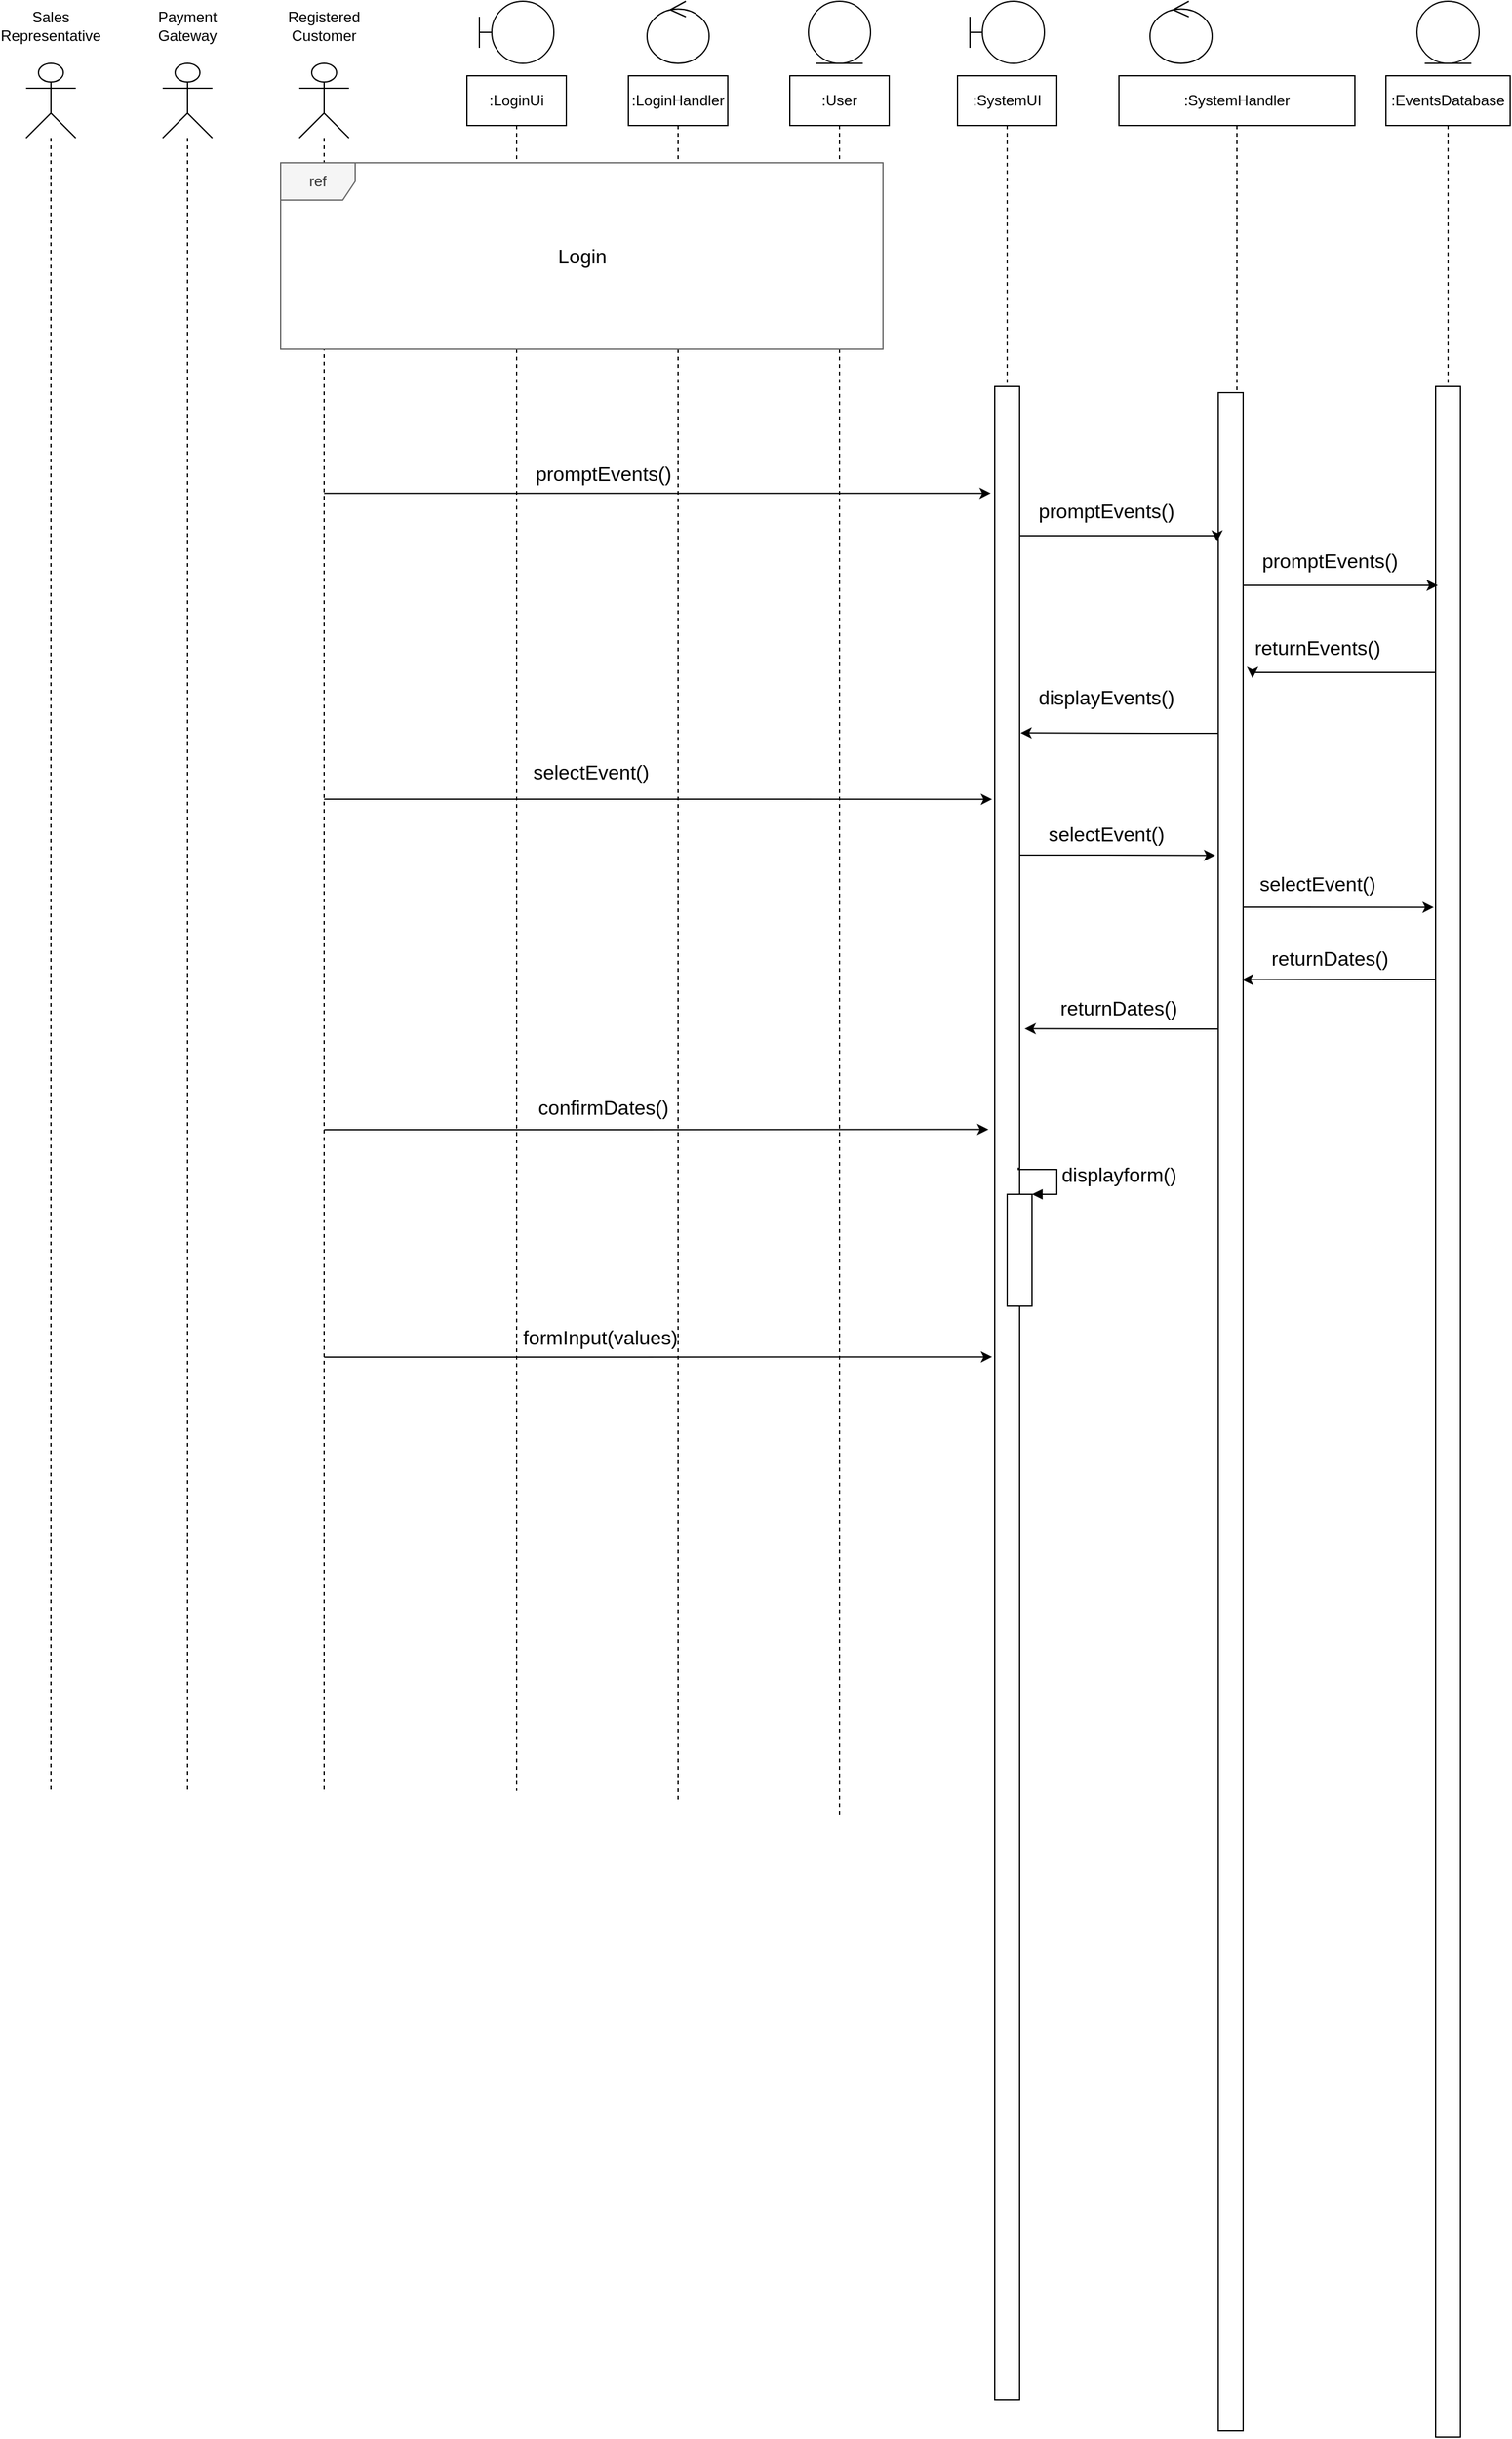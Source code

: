 <mxfile version="13.9.9" type="device"><diagram id="MM2VzjzEpCkVaZnjuqH0" name="Page-1"><mxGraphModel dx="1205" dy="1844" grid="1" gridSize="10" guides="1" tooltips="1" connect="1" arrows="1" fold="1" page="1" pageScale="1" pageWidth="850" pageHeight="1100" math="0" shadow="0"><root><mxCell id="0"/><mxCell id="1" parent="0"/><mxCell id="wEDoDtWO7Nhr-woF8UA--1" value=":LoginUi" style="shape=umlLifeline;perimeter=lifelinePerimeter;whiteSpace=wrap;html=1;container=1;collapsible=0;recursiveResize=0;outlineConnect=0;" vertex="1" parent="1"><mxGeometry x="425" y="30" width="80" height="1380" as="geometry"/></mxCell><mxCell id="wEDoDtWO7Nhr-woF8UA--5" value="" style="ellipse;shape=umlControl;whiteSpace=wrap;html=1;" vertex="1" parent="1"><mxGeometry x="570" y="-30" width="50" height="50" as="geometry"/></mxCell><mxCell id="wEDoDtWO7Nhr-woF8UA--6" value="" style="shape=umlBoundary;whiteSpace=wrap;html=1;" vertex="1" parent="1"><mxGeometry x="435" y="-30" width="60" height="50" as="geometry"/></mxCell><mxCell id="wEDoDtWO7Nhr-woF8UA--7" value=":LoginHandler" style="shape=umlLifeline;perimeter=lifelinePerimeter;whiteSpace=wrap;html=1;container=1;collapsible=0;recursiveResize=0;outlineConnect=0;" vertex="1" parent="1"><mxGeometry x="555" y="30" width="80" height="1390" as="geometry"/></mxCell><mxCell id="wEDoDtWO7Nhr-woF8UA--8" value=":User" style="shape=umlLifeline;perimeter=lifelinePerimeter;whiteSpace=wrap;html=1;container=1;collapsible=0;recursiveResize=0;outlineConnect=0;" vertex="1" parent="1"><mxGeometry x="685" y="30" width="80" height="1400" as="geometry"/></mxCell><mxCell id="wEDoDtWO7Nhr-woF8UA--9" value="" style="ellipse;shape=umlEntity;whiteSpace=wrap;html=1;" vertex="1" parent="1"><mxGeometry x="700" y="-30" width="50" height="50" as="geometry"/></mxCell><mxCell id="wEDoDtWO7Nhr-woF8UA--69" style="edgeStyle=orthogonalEdgeStyle;rounded=0;orthogonalLoop=1;jettySize=auto;html=1;entryX=-0.162;entryY=0.053;entryDx=0;entryDy=0;entryPerimeter=0;fontSize=16;" edge="1" parent="1" source="wEDoDtWO7Nhr-woF8UA--10" target="wEDoDtWO7Nhr-woF8UA--22"><mxGeometry relative="1" as="geometry"><Array as="points"><mxPoint x="590" y="365"/></Array></mxGeometry></mxCell><mxCell id="wEDoDtWO7Nhr-woF8UA--74" style="edgeStyle=orthogonalEdgeStyle;rounded=0;orthogonalLoop=1;jettySize=auto;html=1;entryX=-0.107;entryY=0.205;entryDx=0;entryDy=0;entryPerimeter=0;fontSize=16;" edge="1" parent="1" source="wEDoDtWO7Nhr-woF8UA--10" target="wEDoDtWO7Nhr-woF8UA--22"><mxGeometry relative="1" as="geometry"><Array as="points"><mxPoint x="440" y="612"/><mxPoint x="440" y="612"/></Array></mxGeometry></mxCell><mxCell id="wEDoDtWO7Nhr-woF8UA--88" style="edgeStyle=orthogonalEdgeStyle;rounded=0;orthogonalLoop=1;jettySize=auto;html=1;entryX=-0.256;entryY=0.369;entryDx=0;entryDy=0;entryPerimeter=0;fontSize=16;" edge="1" parent="1" source="wEDoDtWO7Nhr-woF8UA--10" target="wEDoDtWO7Nhr-woF8UA--22"><mxGeometry relative="1" as="geometry"><Array as="points"><mxPoint x="470" y="878"/><mxPoint x="470" y="878"/></Array></mxGeometry></mxCell><mxCell id="wEDoDtWO7Nhr-woF8UA--93" style="edgeStyle=orthogonalEdgeStyle;rounded=0;orthogonalLoop=1;jettySize=auto;html=1;entryX=-0.107;entryY=0.482;entryDx=0;entryDy=0;entryPerimeter=0;fontSize=16;" edge="1" parent="1" source="wEDoDtWO7Nhr-woF8UA--10" target="wEDoDtWO7Nhr-woF8UA--22"><mxGeometry relative="1" as="geometry"><Array as="points"><mxPoint x="470" y="1061"/><mxPoint x="470" y="1061"/></Array></mxGeometry></mxCell><mxCell id="wEDoDtWO7Nhr-woF8UA--10" value="" style="shape=umlLifeline;participant=umlActor;perimeter=lifelinePerimeter;whiteSpace=wrap;html=1;container=1;collapsible=0;recursiveResize=0;verticalAlign=top;spacingTop=36;outlineConnect=0;size=60;" vertex="1" parent="1"><mxGeometry x="290" y="20" width="40" height="1390" as="geometry"/></mxCell><mxCell id="wEDoDtWO7Nhr-woF8UA--11" value="Registered Customer" style="text;html=1;strokeColor=none;fillColor=none;align=center;verticalAlign=middle;whiteSpace=wrap;rounded=0;" vertex="1" parent="1"><mxGeometry x="290" y="-20" width="40" height="20" as="geometry"/></mxCell><mxCell id="wEDoDtWO7Nhr-woF8UA--12" value="" style="shape=umlLifeline;participant=umlActor;perimeter=lifelinePerimeter;whiteSpace=wrap;html=1;container=1;collapsible=0;recursiveResize=0;verticalAlign=top;spacingTop=36;outlineConnect=0;size=60;" vertex="1" parent="1"><mxGeometry x="70" y="20" width="40" height="1390" as="geometry"/></mxCell><mxCell id="wEDoDtWO7Nhr-woF8UA--13" value="Sales Representative" style="text;html=1;strokeColor=none;fillColor=none;align=center;verticalAlign=middle;whiteSpace=wrap;rounded=0;" vertex="1" parent="1"><mxGeometry x="70" y="-20" width="40" height="20" as="geometry"/></mxCell><mxCell id="wEDoDtWO7Nhr-woF8UA--14" value="" style="shape=umlLifeline;participant=umlActor;perimeter=lifelinePerimeter;whiteSpace=wrap;html=1;container=1;collapsible=0;recursiveResize=0;verticalAlign=top;spacingTop=36;outlineConnect=0;size=60;" vertex="1" parent="1"><mxGeometry x="180" y="20" width="40" height="1390" as="geometry"/></mxCell><mxCell id="wEDoDtWO7Nhr-woF8UA--15" value="Payment Gateway" style="text;html=1;strokeColor=none;fillColor=none;align=center;verticalAlign=middle;whiteSpace=wrap;rounded=0;" vertex="1" parent="1"><mxGeometry x="180" y="-20" width="40" height="20" as="geometry"/></mxCell><mxCell id="wEDoDtWO7Nhr-woF8UA--17" value="ref" style="shape=umlFrame;whiteSpace=wrap;html=1;fillColor=#f5f5f5;strokeColor=#666666;fontColor=#333333;shadow=0;swimlaneFillColor=#ffffff;" vertex="1" parent="1"><mxGeometry x="275" y="100" width="485" height="150" as="geometry"/></mxCell><mxCell id="wEDoDtWO7Nhr-woF8UA--18" value="Login" style="text;html=1;strokeColor=none;fillColor=none;align=center;verticalAlign=middle;whiteSpace=wrap;rounded=0;shadow=0;fontSize=16;" vertex="1" parent="1"><mxGeometry x="497.5" y="165" width="40" height="20" as="geometry"/></mxCell><mxCell id="wEDoDtWO7Nhr-woF8UA--20" value=":SystemUI" style="shape=umlLifeline;perimeter=lifelinePerimeter;whiteSpace=wrap;html=1;container=1;collapsible=0;recursiveResize=0;outlineConnect=0;" vertex="1" parent="1"><mxGeometry x="820" y="30" width="80" height="1870" as="geometry"/></mxCell><mxCell id="wEDoDtWO7Nhr-woF8UA--22" value="" style="html=1;points=[];perimeter=orthogonalPerimeter;shadow=0;fillColor=#FFFFFF;gradientColor=none;fontSize=16;" vertex="1" parent="wEDoDtWO7Nhr-woF8UA--20"><mxGeometry x="30" y="250" width="20" height="1620" as="geometry"/></mxCell><mxCell id="wEDoDtWO7Nhr-woF8UA--91" value="" style="html=1;points=[];perimeter=orthogonalPerimeter;shadow=0;fillColor=#FFFFFF;gradientColor=none;fontSize=16;" vertex="1" parent="wEDoDtWO7Nhr-woF8UA--20"><mxGeometry x="40" y="900" width="20" height="90" as="geometry"/></mxCell><mxCell id="wEDoDtWO7Nhr-woF8UA--92" value="displayform()" style="edgeStyle=orthogonalEdgeStyle;html=1;align=left;spacingLeft=2;endArrow=block;rounded=0;entryX=1;entryY=0;fontSize=16;exitX=0.95;exitY=0.388;exitDx=0;exitDy=0;exitPerimeter=0;" edge="1" target="wEDoDtWO7Nhr-woF8UA--91" parent="wEDoDtWO7Nhr-woF8UA--20" source="wEDoDtWO7Nhr-woF8UA--22"><mxGeometry relative="1" as="geometry"><mxPoint x="55" y="880" as="sourcePoint"/><Array as="points"><mxPoint x="49" y="880"/><mxPoint x="80" y="880"/><mxPoint x="80" y="900"/></Array></mxGeometry></mxCell><mxCell id="wEDoDtWO7Nhr-woF8UA--21" value="" style="shape=umlBoundary;whiteSpace=wrap;html=1;" vertex="1" parent="1"><mxGeometry x="830" y="-30" width="60" height="50" as="geometry"/></mxCell><mxCell id="wEDoDtWO7Nhr-woF8UA--25" value="" style="ellipse;shape=umlControl;whiteSpace=wrap;html=1;" vertex="1" parent="1"><mxGeometry x="975" y="-30" width="50" height="50" as="geometry"/></mxCell><mxCell id="wEDoDtWO7Nhr-woF8UA--26" value=":SystemHandler" style="shape=umlLifeline;perimeter=lifelinePerimeter;whiteSpace=wrap;html=1;container=1;collapsible=0;recursiveResize=0;outlineConnect=0;" vertex="1" parent="1"><mxGeometry x="950" y="30" width="190" height="1890" as="geometry"/></mxCell><mxCell id="wEDoDtWO7Nhr-woF8UA--31" value="" style="html=1;points=[];perimeter=orthogonalPerimeter;shadow=0;fillColor=#FFFFFF;gradientColor=none;fontSize=16;" vertex="1" parent="wEDoDtWO7Nhr-woF8UA--26"><mxGeometry x="80" y="255" width="20" height="1640" as="geometry"/></mxCell><mxCell id="wEDoDtWO7Nhr-woF8UA--77" value="selectEvent()" style="text;html=1;strokeColor=none;fillColor=none;align=center;verticalAlign=middle;whiteSpace=wrap;rounded=0;shadow=0;fontSize=16;" vertex="1" parent="wEDoDtWO7Nhr-woF8UA--26"><mxGeometry x="140" y="640" width="40" height="20" as="geometry"/></mxCell><mxCell id="wEDoDtWO7Nhr-woF8UA--79" value="returnDates()" style="text;html=1;strokeColor=none;fillColor=none;align=center;verticalAlign=middle;whiteSpace=wrap;rounded=0;shadow=0;fontSize=16;" vertex="1" parent="wEDoDtWO7Nhr-woF8UA--26"><mxGeometry x="150" y="700" width="40" height="20" as="geometry"/></mxCell><mxCell id="wEDoDtWO7Nhr-woF8UA--27" value="" style="ellipse;shape=umlEntity;whiteSpace=wrap;html=1;" vertex="1" parent="1"><mxGeometry x="1190" y="-30" width="50" height="50" as="geometry"/></mxCell><mxCell id="wEDoDtWO7Nhr-woF8UA--28" value=":EventsDatabase" style="shape=umlLifeline;perimeter=lifelinePerimeter;whiteSpace=wrap;html=1;container=1;collapsible=0;recursiveResize=0;outlineConnect=0;" vertex="1" parent="1"><mxGeometry x="1165" y="30" width="100" height="1900" as="geometry"/></mxCell><mxCell id="wEDoDtWO7Nhr-woF8UA--32" value="" style="html=1;points=[];perimeter=orthogonalPerimeter;shadow=0;fillColor=#FFFFFF;gradientColor=none;fontSize=16;" vertex="1" parent="wEDoDtWO7Nhr-woF8UA--28"><mxGeometry x="40" y="250" width="20" height="1650" as="geometry"/></mxCell><mxCell id="wEDoDtWO7Nhr-woF8UA--30" value="promptEvents()" style="text;html=1;strokeColor=none;fillColor=none;align=center;verticalAlign=middle;whiteSpace=wrap;rounded=0;shadow=0;fontSize=16;" vertex="1" parent="1"><mxGeometry x="515" y="340" width="40" height="20" as="geometry"/></mxCell><mxCell id="wEDoDtWO7Nhr-woF8UA--34" value="promptEvents()" style="text;html=1;strokeColor=none;fillColor=none;align=center;verticalAlign=middle;whiteSpace=wrap;rounded=0;shadow=0;fontSize=16;" vertex="1" parent="1"><mxGeometry x="920" y="370" width="40" height="20" as="geometry"/></mxCell><mxCell id="wEDoDtWO7Nhr-woF8UA--37" value="promptEvents()" style="text;html=1;strokeColor=none;fillColor=none;align=center;verticalAlign=middle;whiteSpace=wrap;rounded=0;shadow=0;fontSize=16;" vertex="1" parent="1"><mxGeometry x="1100" y="410" width="40" height="20" as="geometry"/></mxCell><mxCell id="wEDoDtWO7Nhr-woF8UA--39" value="displayEvents()" style="text;html=1;strokeColor=none;fillColor=none;align=center;verticalAlign=middle;whiteSpace=wrap;rounded=0;shadow=0;fontSize=16;" vertex="1" parent="1"><mxGeometry x="920" y="520" width="40" height="20" as="geometry"/></mxCell><mxCell id="wEDoDtWO7Nhr-woF8UA--50" value="returnEvents()" style="text;html=1;strokeColor=none;fillColor=none;align=center;verticalAlign=middle;whiteSpace=wrap;rounded=0;shadow=0;fontSize=16;" vertex="1" parent="1"><mxGeometry x="1090" y="480" width="40" height="20" as="geometry"/></mxCell><mxCell id="wEDoDtWO7Nhr-woF8UA--60" value="selectEvent()" style="text;html=1;strokeColor=none;fillColor=none;align=center;verticalAlign=middle;whiteSpace=wrap;rounded=0;shadow=0;fontSize=16;" vertex="1" parent="1"><mxGeometry x="505" y="580" width="40" height="20" as="geometry"/></mxCell><mxCell id="wEDoDtWO7Nhr-woF8UA--62" value="selectEvent()" style="text;html=1;strokeColor=none;fillColor=none;align=center;verticalAlign=middle;whiteSpace=wrap;rounded=0;shadow=0;fontSize=16;" vertex="1" parent="1"><mxGeometry x="920" y="630" width="40" height="20" as="geometry"/></mxCell><mxCell id="wEDoDtWO7Nhr-woF8UA--70" style="edgeStyle=orthogonalEdgeStyle;rounded=0;orthogonalLoop=1;jettySize=auto;html=1;entryX=-0.05;entryY=0.073;entryDx=0;entryDy=0;entryPerimeter=0;fontSize=16;" edge="1" parent="1" source="wEDoDtWO7Nhr-woF8UA--22" target="wEDoDtWO7Nhr-woF8UA--31"><mxGeometry relative="1" as="geometry"><Array as="points"><mxPoint x="930" y="400"/><mxPoint x="930" y="400"/></Array></mxGeometry></mxCell><mxCell id="wEDoDtWO7Nhr-woF8UA--71" style="edgeStyle=orthogonalEdgeStyle;rounded=0;orthogonalLoop=1;jettySize=auto;html=1;entryX=0.086;entryY=0.097;entryDx=0;entryDy=0;entryPerimeter=0;fontSize=16;" edge="1" parent="1" source="wEDoDtWO7Nhr-woF8UA--31" target="wEDoDtWO7Nhr-woF8UA--32"><mxGeometry relative="1" as="geometry"><Array as="points"><mxPoint x="1070" y="440"/><mxPoint x="1070" y="440"/></Array></mxGeometry></mxCell><mxCell id="wEDoDtWO7Nhr-woF8UA--72" style="edgeStyle=orthogonalEdgeStyle;rounded=0;orthogonalLoop=1;jettySize=auto;html=1;entryX=1.379;entryY=0.14;entryDx=0;entryDy=0;entryPerimeter=0;fontSize=16;" edge="1" parent="1" source="wEDoDtWO7Nhr-woF8UA--32" target="wEDoDtWO7Nhr-woF8UA--31"><mxGeometry relative="1" as="geometry"><Array as="points"><mxPoint x="1160" y="510"/><mxPoint x="1160" y="510"/></Array></mxGeometry></mxCell><mxCell id="wEDoDtWO7Nhr-woF8UA--73" style="edgeStyle=orthogonalEdgeStyle;rounded=0;orthogonalLoop=1;jettySize=auto;html=1;entryX=1.036;entryY=0.172;entryDx=0;entryDy=0;entryPerimeter=0;fontSize=16;" edge="1" parent="1" source="wEDoDtWO7Nhr-woF8UA--31" target="wEDoDtWO7Nhr-woF8UA--22"><mxGeometry relative="1" as="geometry"><Array as="points"><mxPoint x="980" y="559"/><mxPoint x="980" y="559"/></Array></mxGeometry></mxCell><mxCell id="wEDoDtWO7Nhr-woF8UA--76" style="edgeStyle=orthogonalEdgeStyle;rounded=0;orthogonalLoop=1;jettySize=auto;html=1;entryX=-0.076;entryY=0.254;entryDx=0;entryDy=0;entryPerimeter=0;fontSize=16;" edge="1" parent="1" source="wEDoDtWO7Nhr-woF8UA--31" target="wEDoDtWO7Nhr-woF8UA--32"><mxGeometry relative="1" as="geometry"><Array as="points"><mxPoint x="1090" y="699"/><mxPoint x="1090" y="699"/></Array></mxGeometry></mxCell><mxCell id="wEDoDtWO7Nhr-woF8UA--78" style="edgeStyle=orthogonalEdgeStyle;rounded=0;orthogonalLoop=1;jettySize=auto;html=1;entryX=0.956;entryY=0.288;entryDx=0;entryDy=0;entryPerimeter=0;fontSize=16;" edge="1" parent="1" source="wEDoDtWO7Nhr-woF8UA--32" target="wEDoDtWO7Nhr-woF8UA--31"><mxGeometry relative="1" as="geometry"><Array as="points"><mxPoint x="1170" y="757"/><mxPoint x="1170" y="757"/></Array></mxGeometry></mxCell><mxCell id="wEDoDtWO7Nhr-woF8UA--80" style="edgeStyle=orthogonalEdgeStyle;rounded=0;orthogonalLoop=1;jettySize=auto;html=1;entryX=-0.126;entryY=0.227;entryDx=0;entryDy=0;entryPerimeter=0;fontSize=16;" edge="1" parent="1" source="wEDoDtWO7Nhr-woF8UA--22" target="wEDoDtWO7Nhr-woF8UA--31"><mxGeometry relative="1" as="geometry"><Array as="points"><mxPoint x="920" y="657"/><mxPoint x="920" y="657"/></Array></mxGeometry></mxCell><mxCell id="wEDoDtWO7Nhr-woF8UA--82" style="edgeStyle=orthogonalEdgeStyle;rounded=0;orthogonalLoop=1;jettySize=auto;html=1;entryX=1.203;entryY=0.319;entryDx=0;entryDy=0;entryPerimeter=0;fontSize=16;" edge="1" parent="1" source="wEDoDtWO7Nhr-woF8UA--31" target="wEDoDtWO7Nhr-woF8UA--22"><mxGeometry relative="1" as="geometry"><Array as="points"><mxPoint x="990" y="797"/><mxPoint x="990" y="797"/></Array></mxGeometry></mxCell><mxCell id="wEDoDtWO7Nhr-woF8UA--87" value="returnDates()" style="text;html=1;strokeColor=none;fillColor=none;align=center;verticalAlign=middle;whiteSpace=wrap;rounded=0;shadow=0;fontSize=16;" vertex="1" parent="1"><mxGeometry x="930" y="770" width="40" height="20" as="geometry"/></mxCell><mxCell id="wEDoDtWO7Nhr-woF8UA--89" value="confirmDates()" style="text;html=1;strokeColor=none;fillColor=none;align=center;verticalAlign=middle;whiteSpace=wrap;rounded=0;shadow=0;fontSize=16;" vertex="1" parent="1"><mxGeometry x="515" y="850" width="40" height="20" as="geometry"/></mxCell><mxCell id="wEDoDtWO7Nhr-woF8UA--94" value="formInput(values)" style="text;html=1;strokeColor=none;fillColor=none;align=center;verticalAlign=middle;whiteSpace=wrap;rounded=0;shadow=0;fontSize=16;" vertex="1" parent="1"><mxGeometry x="515" y="1040" width="35" height="10" as="geometry"/></mxCell></root></mxGraphModel></diagram></mxfile>